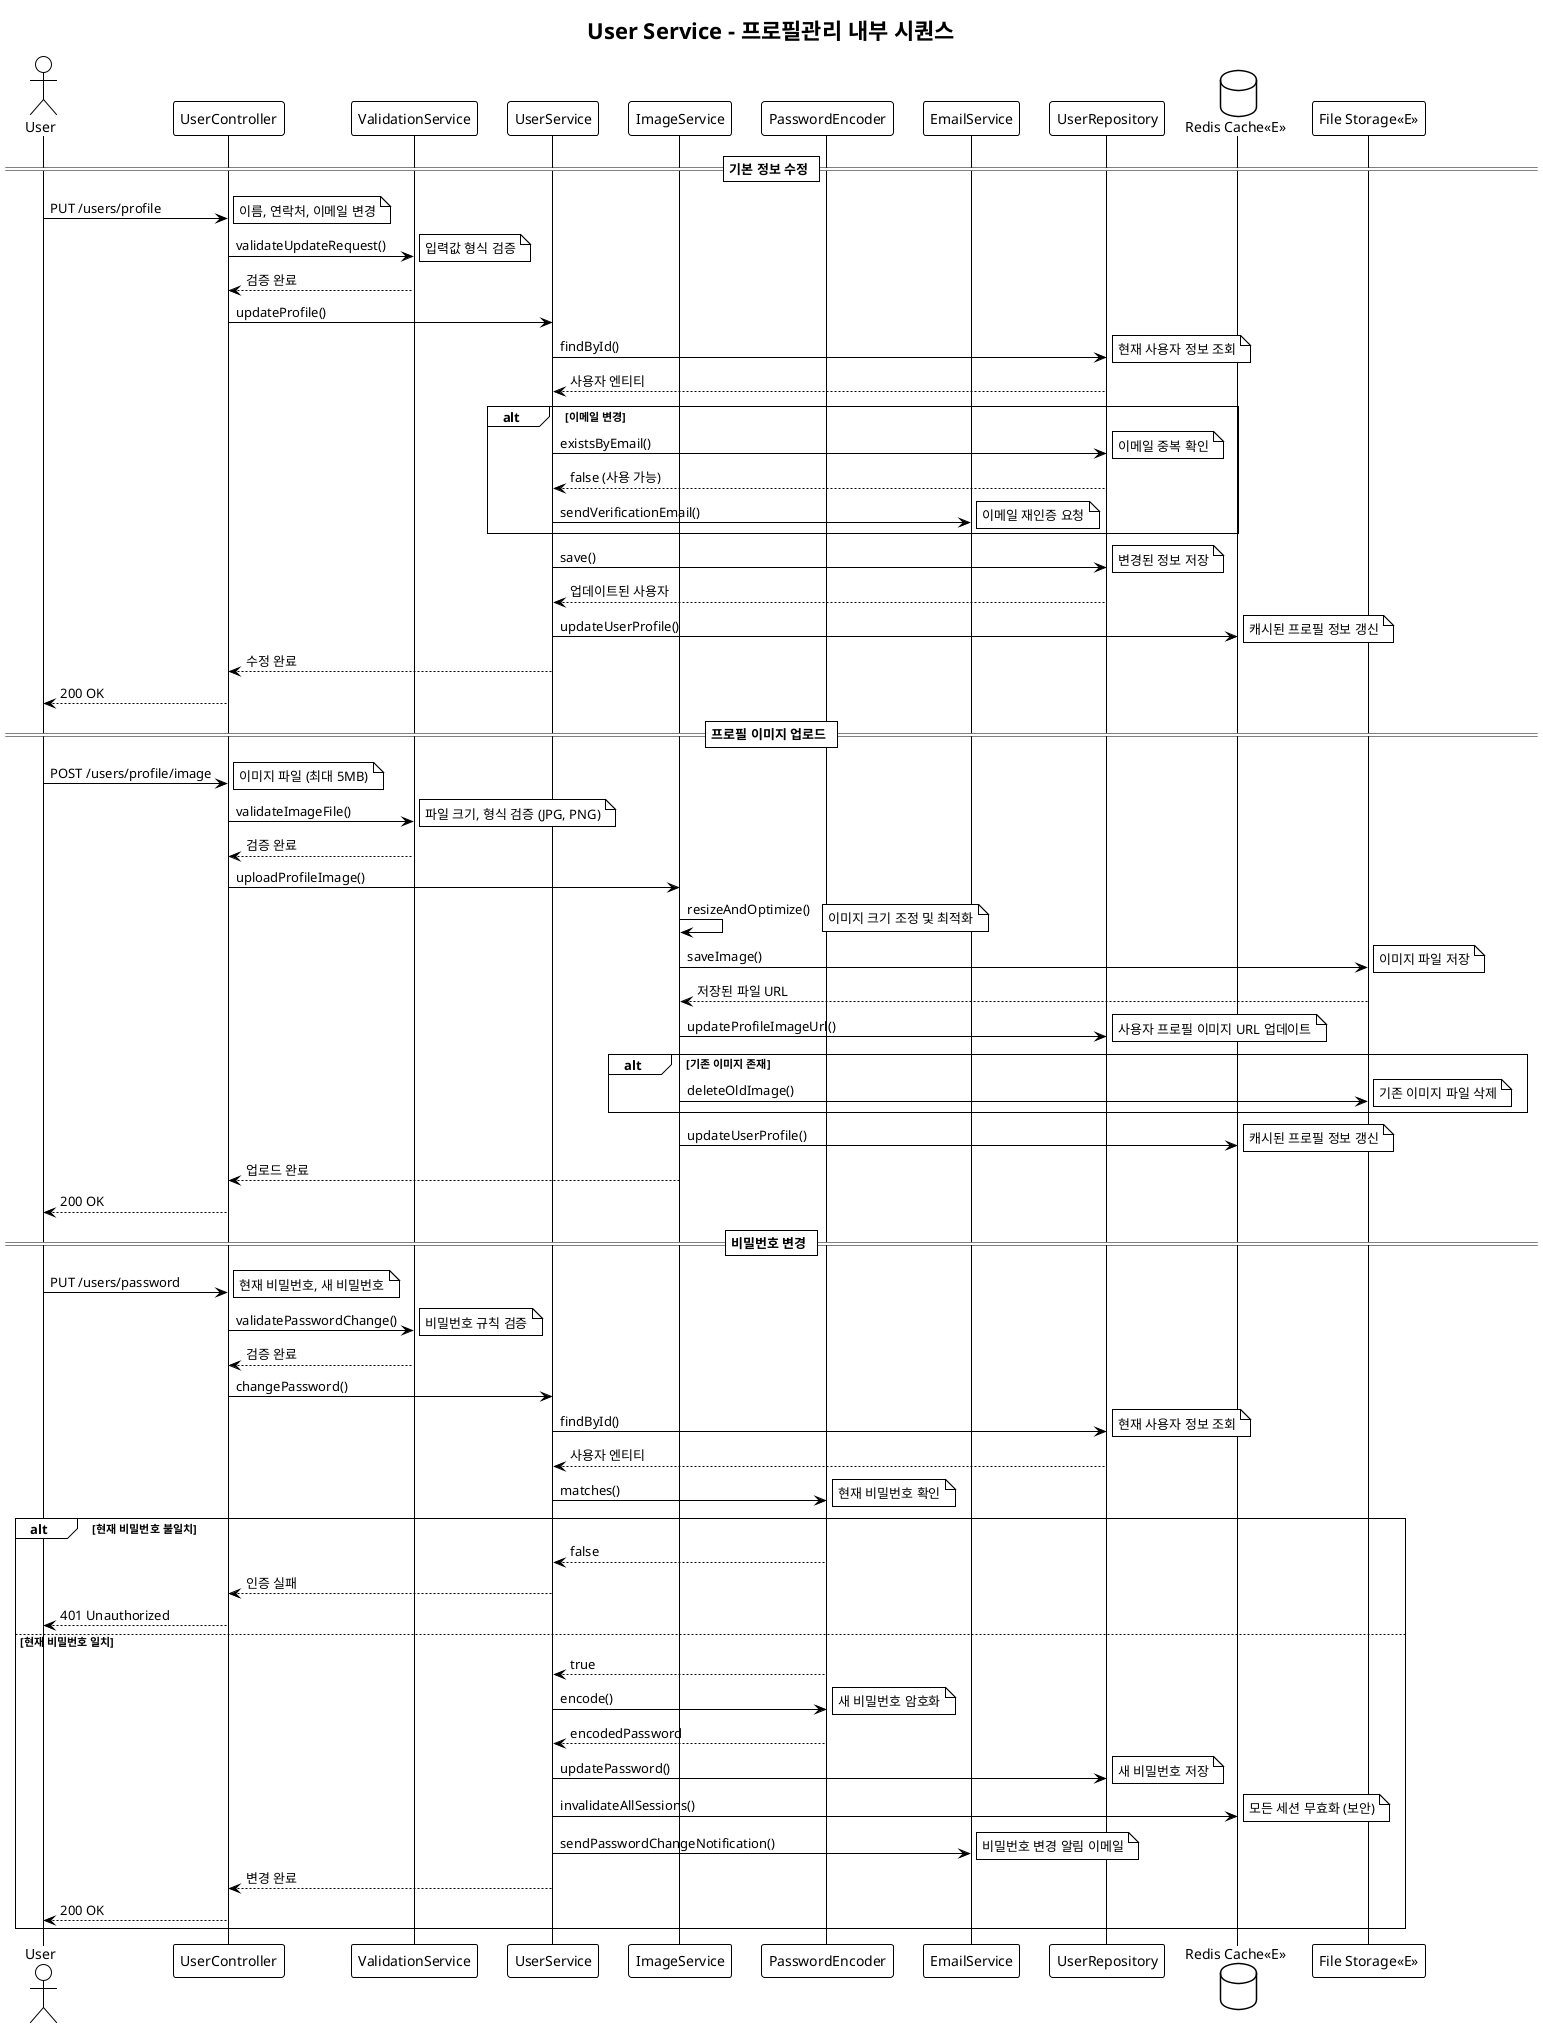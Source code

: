 @startuml
!theme mono

title User Service - 프로필관리 내부 시퀀스

' UFR-USER-030: 프로필 정보 수정 시나리오
' 기본 정보, 프로필 이미지, 비밀번호 변경

actor User
participant UserController
participant ValidationService
participant UserService
participant ImageService
participant PasswordEncoder
participant EmailService
participant UserRepository
database "Redis Cache<<E>>" as RedisCache
participant "File Storage<<E>>" as FileStorage

== 기본 정보 수정 ==
User -> UserController: PUT /users/profile
note right: 이름, 연락처, 이메일 변경

UserController -> ValidationService: validateUpdateRequest()
note right: 입력값 형식 검증

ValidationService --> UserController: 검증 완료

UserController -> UserService: updateProfile()

UserService -> UserRepository: findById()
note right: 현재 사용자 정보 조회

UserRepository --> UserService: 사용자 엔티티

alt 이메일 변경
    UserService -> UserRepository: existsByEmail()
    note right: 이메일 중복 확인
    
    UserRepository --> UserService: false (사용 가능)
    
    UserService -> EmailService: sendVerificationEmail()
    note right: 이메일 재인증 요청
end

UserService -> UserRepository: save()
note right: 변경된 정보 저장

UserRepository --> UserService: 업데이트된 사용자

UserService -> RedisCache: updateUserProfile()
note right: 캐시된 프로필 정보 갱신

UserService --> UserController: 수정 완료
UserController --> User: 200 OK

== 프로필 이미지 업로드 ==
User -> UserController: POST /users/profile/image
note right: 이미지 파일 (최대 5MB)

UserController -> ValidationService: validateImageFile()
note right: 파일 크기, 형식 검증 (JPG, PNG)

ValidationService --> UserController: 검증 완료

UserController -> ImageService: uploadProfileImage()

ImageService -> ImageService: resizeAndOptimize()
note right: 이미지 크기 조정 및 최적화

ImageService -> FileStorage: saveImage()
note right: 이미지 파일 저장

FileStorage --> ImageService: 저장된 파일 URL

ImageService -> UserRepository: updateProfileImageUrl()
note right: 사용자 프로필 이미지 URL 업데이트

alt 기존 이미지 존재
    ImageService -> FileStorage: deleteOldImage()
    note right: 기존 이미지 파일 삭제
end

ImageService -> RedisCache: updateUserProfile()
note right: 캐시된 프로필 정보 갱신

ImageService --> UserController: 업로드 완료
UserController --> User: 200 OK

== 비밀번호 변경 ==
User -> UserController: PUT /users/password
note right: 현재 비밀번호, 새 비밀번호

UserController -> ValidationService: validatePasswordChange()
note right: 비밀번호 규칙 검증

ValidationService --> UserController: 검증 완료

UserController -> UserService: changePassword()

UserService -> UserRepository: findById()
note right: 현재 사용자 정보 조회

UserRepository --> UserService: 사용자 엔티티

UserService -> PasswordEncoder: matches()
note right: 현재 비밀번호 확인

alt 현재 비밀번호 불일치
    PasswordEncoder --> UserService: false
    UserService --> UserController: 인증 실패
    UserController --> User: 401 Unauthorized
else 현재 비밀번호 일치
    PasswordEncoder --> UserService: true
    
    UserService -> PasswordEncoder: encode()
    note right: 새 비밀번호 암호화
    
    PasswordEncoder --> UserService: encodedPassword
    
    UserService -> UserRepository: updatePassword()
    note right: 새 비밀번호 저장
    
    UserService -> RedisCache: invalidateAllSessions()
    note right: 모든 세션 무효화 (보안)
    
    UserService -> EmailService: sendPasswordChangeNotification()
    note right: 비밀번호 변경 알림 이메일
    
    UserService --> UserController: 변경 완료
    UserController --> User: 200 OK
end

@enduml